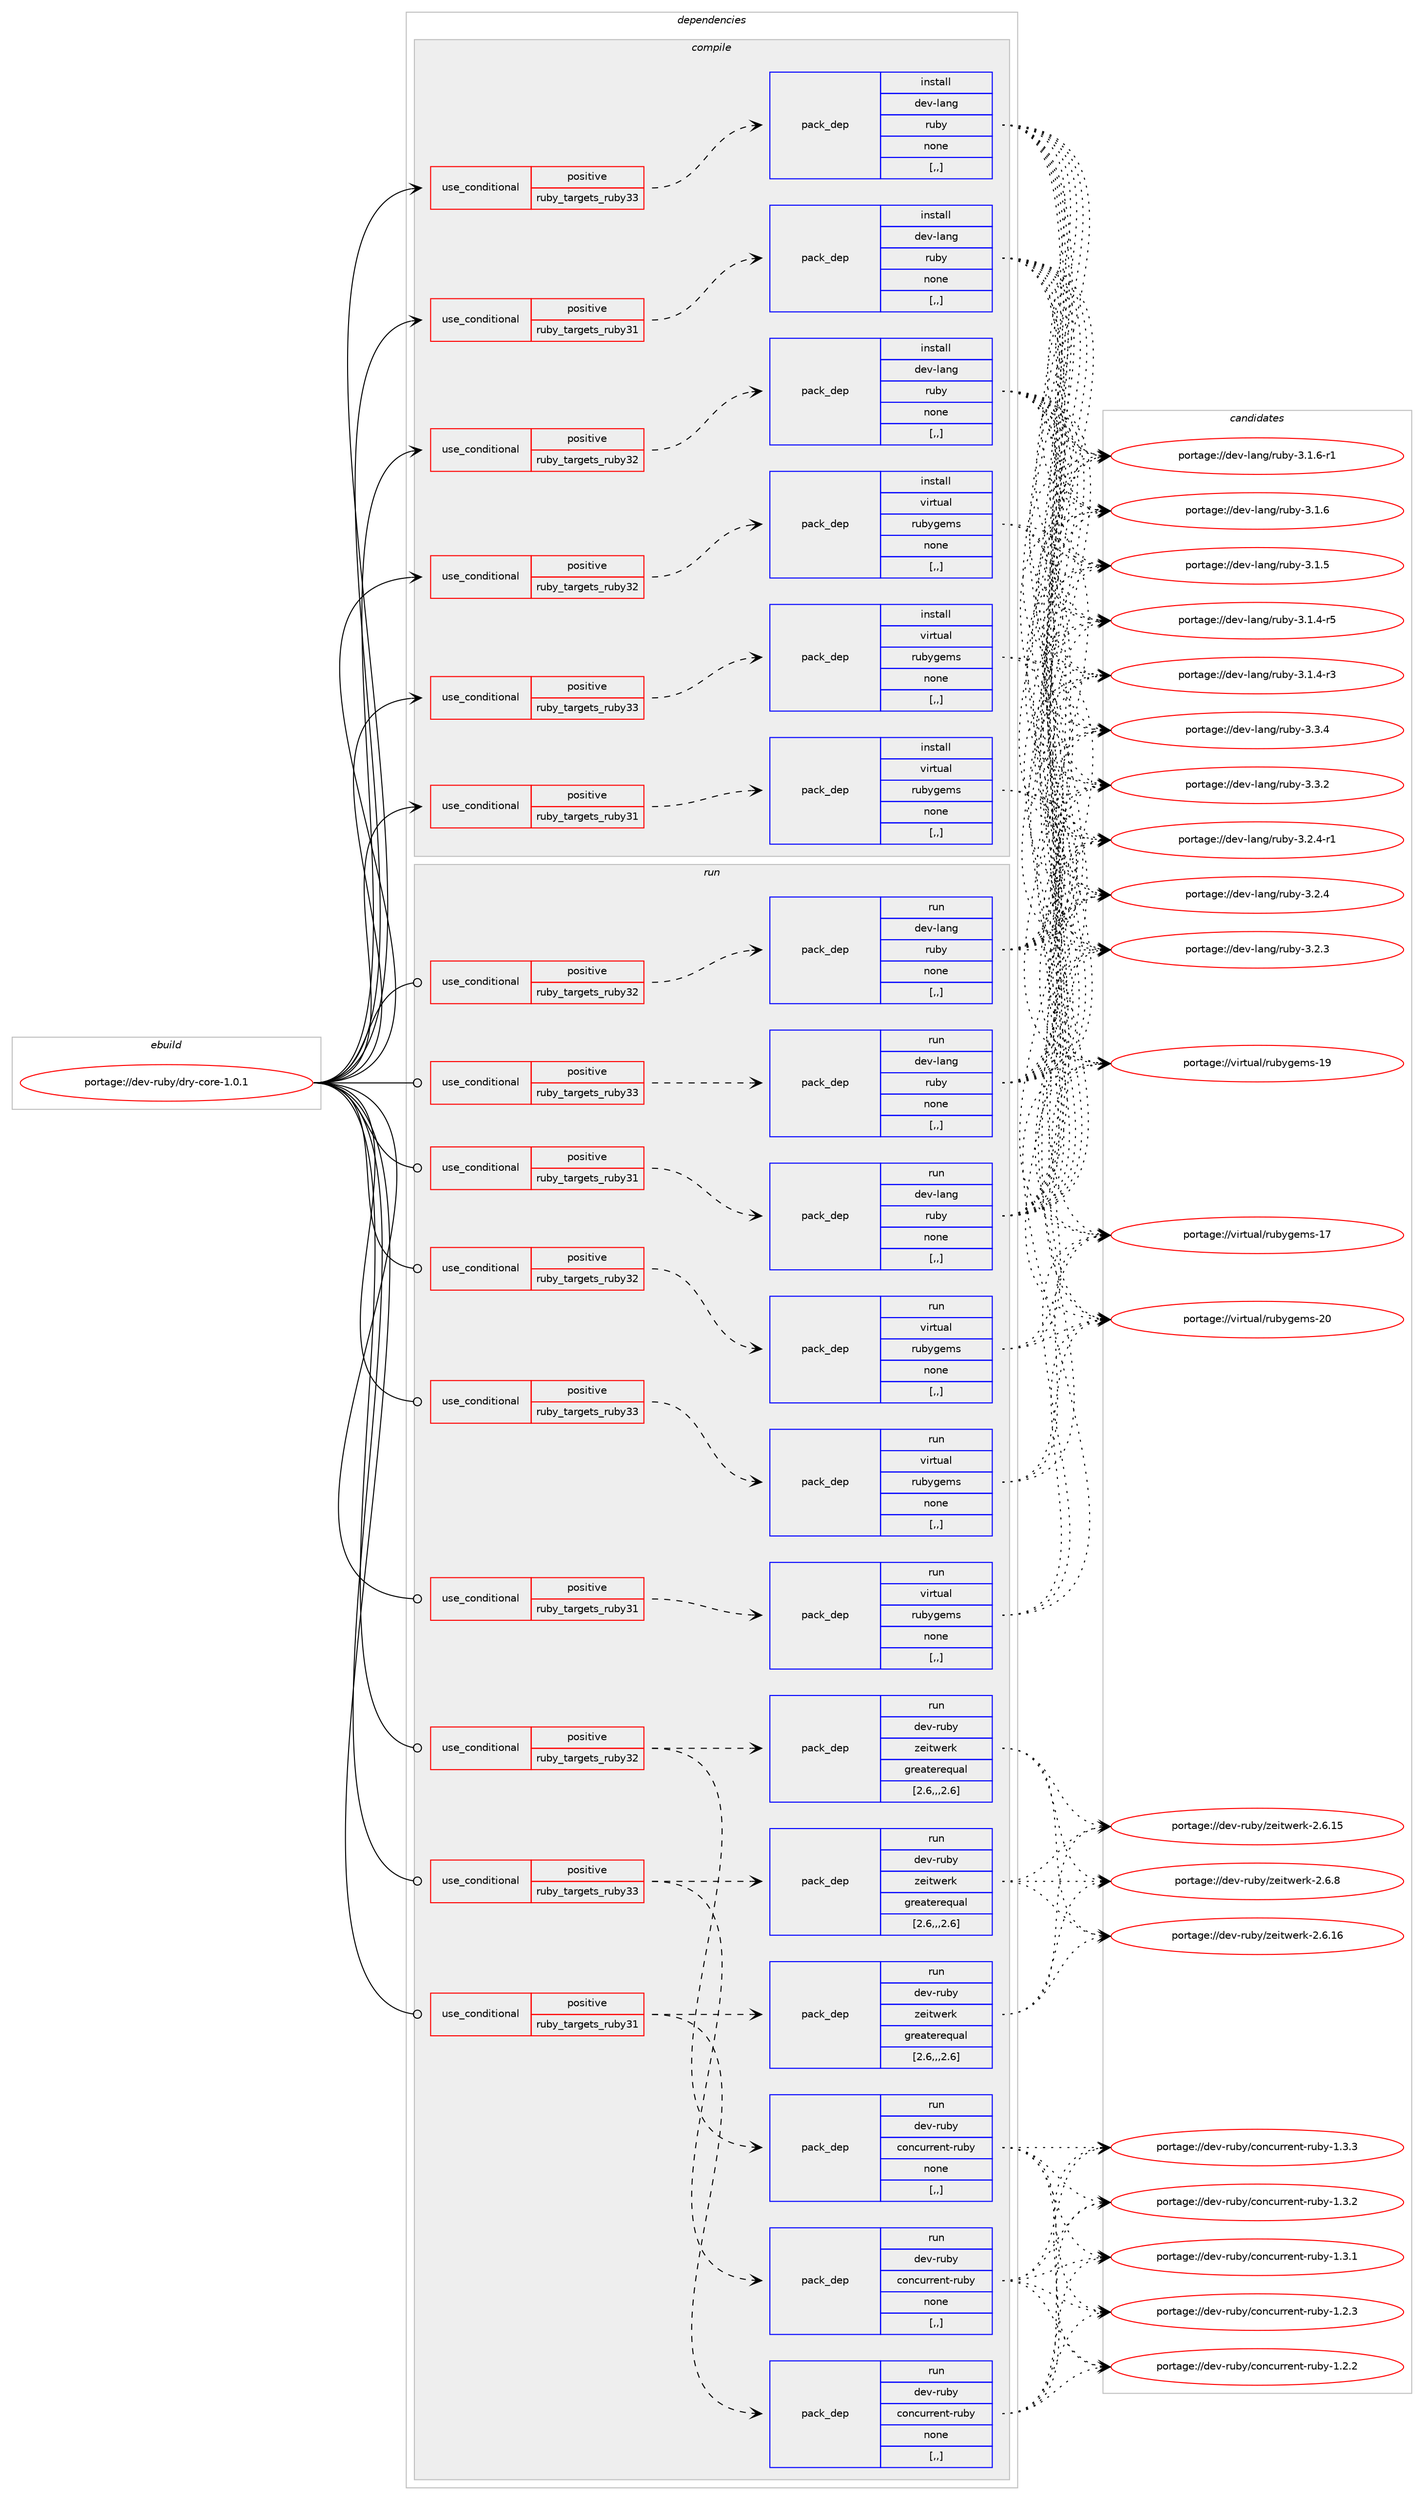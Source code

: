 digraph prolog {

# *************
# Graph options
# *************

newrank=true;
concentrate=true;
compound=true;
graph [rankdir=LR,fontname=Helvetica,fontsize=10,ranksep=1.5];#, ranksep=2.5, nodesep=0.2];
edge  [arrowhead=vee];
node  [fontname=Helvetica,fontsize=10];

# **********
# The ebuild
# **********

subgraph cluster_leftcol {
color=gray;
label=<<i>ebuild</i>>;
id [label="portage://dev-ruby/dry-core-1.0.1", color=red, width=4, href="../dev-ruby/dry-core-1.0.1.svg"];
}

# ****************
# The dependencies
# ****************

subgraph cluster_midcol {
color=gray;
label=<<i>dependencies</i>>;
subgraph cluster_compile {
fillcolor="#eeeeee";
style=filled;
label=<<i>compile</i>>;
subgraph cond46721 {
dependency181362 [label=<<TABLE BORDER="0" CELLBORDER="1" CELLSPACING="0" CELLPADDING="4"><TR><TD ROWSPAN="3" CELLPADDING="10">use_conditional</TD></TR><TR><TD>positive</TD></TR><TR><TD>ruby_targets_ruby31</TD></TR></TABLE>>, shape=none, color=red];
subgraph pack133344 {
dependency181363 [label=<<TABLE BORDER="0" CELLBORDER="1" CELLSPACING="0" CELLPADDING="4" WIDTH="220"><TR><TD ROWSPAN="6" CELLPADDING="30">pack_dep</TD></TR><TR><TD WIDTH="110">install</TD></TR><TR><TD>dev-lang</TD></TR><TR><TD>ruby</TD></TR><TR><TD>none</TD></TR><TR><TD>[,,]</TD></TR></TABLE>>, shape=none, color=blue];
}
dependency181362:e -> dependency181363:w [weight=20,style="dashed",arrowhead="vee"];
}
id:e -> dependency181362:w [weight=20,style="solid",arrowhead="vee"];
subgraph cond46722 {
dependency181364 [label=<<TABLE BORDER="0" CELLBORDER="1" CELLSPACING="0" CELLPADDING="4"><TR><TD ROWSPAN="3" CELLPADDING="10">use_conditional</TD></TR><TR><TD>positive</TD></TR><TR><TD>ruby_targets_ruby31</TD></TR></TABLE>>, shape=none, color=red];
subgraph pack133345 {
dependency181365 [label=<<TABLE BORDER="0" CELLBORDER="1" CELLSPACING="0" CELLPADDING="4" WIDTH="220"><TR><TD ROWSPAN="6" CELLPADDING="30">pack_dep</TD></TR><TR><TD WIDTH="110">install</TD></TR><TR><TD>virtual</TD></TR><TR><TD>rubygems</TD></TR><TR><TD>none</TD></TR><TR><TD>[,,]</TD></TR></TABLE>>, shape=none, color=blue];
}
dependency181364:e -> dependency181365:w [weight=20,style="dashed",arrowhead="vee"];
}
id:e -> dependency181364:w [weight=20,style="solid",arrowhead="vee"];
subgraph cond46723 {
dependency181366 [label=<<TABLE BORDER="0" CELLBORDER="1" CELLSPACING="0" CELLPADDING="4"><TR><TD ROWSPAN="3" CELLPADDING="10">use_conditional</TD></TR><TR><TD>positive</TD></TR><TR><TD>ruby_targets_ruby32</TD></TR></TABLE>>, shape=none, color=red];
subgraph pack133346 {
dependency181367 [label=<<TABLE BORDER="0" CELLBORDER="1" CELLSPACING="0" CELLPADDING="4" WIDTH="220"><TR><TD ROWSPAN="6" CELLPADDING="30">pack_dep</TD></TR><TR><TD WIDTH="110">install</TD></TR><TR><TD>dev-lang</TD></TR><TR><TD>ruby</TD></TR><TR><TD>none</TD></TR><TR><TD>[,,]</TD></TR></TABLE>>, shape=none, color=blue];
}
dependency181366:e -> dependency181367:w [weight=20,style="dashed",arrowhead="vee"];
}
id:e -> dependency181366:w [weight=20,style="solid",arrowhead="vee"];
subgraph cond46724 {
dependency181368 [label=<<TABLE BORDER="0" CELLBORDER="1" CELLSPACING="0" CELLPADDING="4"><TR><TD ROWSPAN="3" CELLPADDING="10">use_conditional</TD></TR><TR><TD>positive</TD></TR><TR><TD>ruby_targets_ruby32</TD></TR></TABLE>>, shape=none, color=red];
subgraph pack133347 {
dependency181369 [label=<<TABLE BORDER="0" CELLBORDER="1" CELLSPACING="0" CELLPADDING="4" WIDTH="220"><TR><TD ROWSPAN="6" CELLPADDING="30">pack_dep</TD></TR><TR><TD WIDTH="110">install</TD></TR><TR><TD>virtual</TD></TR><TR><TD>rubygems</TD></TR><TR><TD>none</TD></TR><TR><TD>[,,]</TD></TR></TABLE>>, shape=none, color=blue];
}
dependency181368:e -> dependency181369:w [weight=20,style="dashed",arrowhead="vee"];
}
id:e -> dependency181368:w [weight=20,style="solid",arrowhead="vee"];
subgraph cond46725 {
dependency181370 [label=<<TABLE BORDER="0" CELLBORDER="1" CELLSPACING="0" CELLPADDING="4"><TR><TD ROWSPAN="3" CELLPADDING="10">use_conditional</TD></TR><TR><TD>positive</TD></TR><TR><TD>ruby_targets_ruby33</TD></TR></TABLE>>, shape=none, color=red];
subgraph pack133348 {
dependency181371 [label=<<TABLE BORDER="0" CELLBORDER="1" CELLSPACING="0" CELLPADDING="4" WIDTH="220"><TR><TD ROWSPAN="6" CELLPADDING="30">pack_dep</TD></TR><TR><TD WIDTH="110">install</TD></TR><TR><TD>dev-lang</TD></TR><TR><TD>ruby</TD></TR><TR><TD>none</TD></TR><TR><TD>[,,]</TD></TR></TABLE>>, shape=none, color=blue];
}
dependency181370:e -> dependency181371:w [weight=20,style="dashed",arrowhead="vee"];
}
id:e -> dependency181370:w [weight=20,style="solid",arrowhead="vee"];
subgraph cond46726 {
dependency181372 [label=<<TABLE BORDER="0" CELLBORDER="1" CELLSPACING="0" CELLPADDING="4"><TR><TD ROWSPAN="3" CELLPADDING="10">use_conditional</TD></TR><TR><TD>positive</TD></TR><TR><TD>ruby_targets_ruby33</TD></TR></TABLE>>, shape=none, color=red];
subgraph pack133349 {
dependency181373 [label=<<TABLE BORDER="0" CELLBORDER="1" CELLSPACING="0" CELLPADDING="4" WIDTH="220"><TR><TD ROWSPAN="6" CELLPADDING="30">pack_dep</TD></TR><TR><TD WIDTH="110">install</TD></TR><TR><TD>virtual</TD></TR><TR><TD>rubygems</TD></TR><TR><TD>none</TD></TR><TR><TD>[,,]</TD></TR></TABLE>>, shape=none, color=blue];
}
dependency181372:e -> dependency181373:w [weight=20,style="dashed",arrowhead="vee"];
}
id:e -> dependency181372:w [weight=20,style="solid",arrowhead="vee"];
}
subgraph cluster_compileandrun {
fillcolor="#eeeeee";
style=filled;
label=<<i>compile and run</i>>;
}
subgraph cluster_run {
fillcolor="#eeeeee";
style=filled;
label=<<i>run</i>>;
subgraph cond46727 {
dependency181374 [label=<<TABLE BORDER="0" CELLBORDER="1" CELLSPACING="0" CELLPADDING="4"><TR><TD ROWSPAN="3" CELLPADDING="10">use_conditional</TD></TR><TR><TD>positive</TD></TR><TR><TD>ruby_targets_ruby31</TD></TR></TABLE>>, shape=none, color=red];
subgraph pack133350 {
dependency181375 [label=<<TABLE BORDER="0" CELLBORDER="1" CELLSPACING="0" CELLPADDING="4" WIDTH="220"><TR><TD ROWSPAN="6" CELLPADDING="30">pack_dep</TD></TR><TR><TD WIDTH="110">run</TD></TR><TR><TD>dev-lang</TD></TR><TR><TD>ruby</TD></TR><TR><TD>none</TD></TR><TR><TD>[,,]</TD></TR></TABLE>>, shape=none, color=blue];
}
dependency181374:e -> dependency181375:w [weight=20,style="dashed",arrowhead="vee"];
}
id:e -> dependency181374:w [weight=20,style="solid",arrowhead="odot"];
subgraph cond46728 {
dependency181376 [label=<<TABLE BORDER="0" CELLBORDER="1" CELLSPACING="0" CELLPADDING="4"><TR><TD ROWSPAN="3" CELLPADDING="10">use_conditional</TD></TR><TR><TD>positive</TD></TR><TR><TD>ruby_targets_ruby31</TD></TR></TABLE>>, shape=none, color=red];
subgraph pack133351 {
dependency181377 [label=<<TABLE BORDER="0" CELLBORDER="1" CELLSPACING="0" CELLPADDING="4" WIDTH="220"><TR><TD ROWSPAN="6" CELLPADDING="30">pack_dep</TD></TR><TR><TD WIDTH="110">run</TD></TR><TR><TD>dev-ruby</TD></TR><TR><TD>concurrent-ruby</TD></TR><TR><TD>none</TD></TR><TR><TD>[,,]</TD></TR></TABLE>>, shape=none, color=blue];
}
dependency181376:e -> dependency181377:w [weight=20,style="dashed",arrowhead="vee"];
subgraph pack133352 {
dependency181378 [label=<<TABLE BORDER="0" CELLBORDER="1" CELLSPACING="0" CELLPADDING="4" WIDTH="220"><TR><TD ROWSPAN="6" CELLPADDING="30">pack_dep</TD></TR><TR><TD WIDTH="110">run</TD></TR><TR><TD>dev-ruby</TD></TR><TR><TD>zeitwerk</TD></TR><TR><TD>greaterequal</TD></TR><TR><TD>[2.6,,,2.6]</TD></TR></TABLE>>, shape=none, color=blue];
}
dependency181376:e -> dependency181378:w [weight=20,style="dashed",arrowhead="vee"];
}
id:e -> dependency181376:w [weight=20,style="solid",arrowhead="odot"];
subgraph cond46729 {
dependency181379 [label=<<TABLE BORDER="0" CELLBORDER="1" CELLSPACING="0" CELLPADDING="4"><TR><TD ROWSPAN="3" CELLPADDING="10">use_conditional</TD></TR><TR><TD>positive</TD></TR><TR><TD>ruby_targets_ruby31</TD></TR></TABLE>>, shape=none, color=red];
subgraph pack133353 {
dependency181380 [label=<<TABLE BORDER="0" CELLBORDER="1" CELLSPACING="0" CELLPADDING="4" WIDTH="220"><TR><TD ROWSPAN="6" CELLPADDING="30">pack_dep</TD></TR><TR><TD WIDTH="110">run</TD></TR><TR><TD>virtual</TD></TR><TR><TD>rubygems</TD></TR><TR><TD>none</TD></TR><TR><TD>[,,]</TD></TR></TABLE>>, shape=none, color=blue];
}
dependency181379:e -> dependency181380:w [weight=20,style="dashed",arrowhead="vee"];
}
id:e -> dependency181379:w [weight=20,style="solid",arrowhead="odot"];
subgraph cond46730 {
dependency181381 [label=<<TABLE BORDER="0" CELLBORDER="1" CELLSPACING="0" CELLPADDING="4"><TR><TD ROWSPAN="3" CELLPADDING="10">use_conditional</TD></TR><TR><TD>positive</TD></TR><TR><TD>ruby_targets_ruby32</TD></TR></TABLE>>, shape=none, color=red];
subgraph pack133354 {
dependency181382 [label=<<TABLE BORDER="0" CELLBORDER="1" CELLSPACING="0" CELLPADDING="4" WIDTH="220"><TR><TD ROWSPAN="6" CELLPADDING="30">pack_dep</TD></TR><TR><TD WIDTH="110">run</TD></TR><TR><TD>dev-lang</TD></TR><TR><TD>ruby</TD></TR><TR><TD>none</TD></TR><TR><TD>[,,]</TD></TR></TABLE>>, shape=none, color=blue];
}
dependency181381:e -> dependency181382:w [weight=20,style="dashed",arrowhead="vee"];
}
id:e -> dependency181381:w [weight=20,style="solid",arrowhead="odot"];
subgraph cond46731 {
dependency181383 [label=<<TABLE BORDER="0" CELLBORDER="1" CELLSPACING="0" CELLPADDING="4"><TR><TD ROWSPAN="3" CELLPADDING="10">use_conditional</TD></TR><TR><TD>positive</TD></TR><TR><TD>ruby_targets_ruby32</TD></TR></TABLE>>, shape=none, color=red];
subgraph pack133355 {
dependency181384 [label=<<TABLE BORDER="0" CELLBORDER="1" CELLSPACING="0" CELLPADDING="4" WIDTH="220"><TR><TD ROWSPAN="6" CELLPADDING="30">pack_dep</TD></TR><TR><TD WIDTH="110">run</TD></TR><TR><TD>dev-ruby</TD></TR><TR><TD>concurrent-ruby</TD></TR><TR><TD>none</TD></TR><TR><TD>[,,]</TD></TR></TABLE>>, shape=none, color=blue];
}
dependency181383:e -> dependency181384:w [weight=20,style="dashed",arrowhead="vee"];
subgraph pack133356 {
dependency181385 [label=<<TABLE BORDER="0" CELLBORDER="1" CELLSPACING="0" CELLPADDING="4" WIDTH="220"><TR><TD ROWSPAN="6" CELLPADDING="30">pack_dep</TD></TR><TR><TD WIDTH="110">run</TD></TR><TR><TD>dev-ruby</TD></TR><TR><TD>zeitwerk</TD></TR><TR><TD>greaterequal</TD></TR><TR><TD>[2.6,,,2.6]</TD></TR></TABLE>>, shape=none, color=blue];
}
dependency181383:e -> dependency181385:w [weight=20,style="dashed",arrowhead="vee"];
}
id:e -> dependency181383:w [weight=20,style="solid",arrowhead="odot"];
subgraph cond46732 {
dependency181386 [label=<<TABLE BORDER="0" CELLBORDER="1" CELLSPACING="0" CELLPADDING="4"><TR><TD ROWSPAN="3" CELLPADDING="10">use_conditional</TD></TR><TR><TD>positive</TD></TR><TR><TD>ruby_targets_ruby32</TD></TR></TABLE>>, shape=none, color=red];
subgraph pack133357 {
dependency181387 [label=<<TABLE BORDER="0" CELLBORDER="1" CELLSPACING="0" CELLPADDING="4" WIDTH="220"><TR><TD ROWSPAN="6" CELLPADDING="30">pack_dep</TD></TR><TR><TD WIDTH="110">run</TD></TR><TR><TD>virtual</TD></TR><TR><TD>rubygems</TD></TR><TR><TD>none</TD></TR><TR><TD>[,,]</TD></TR></TABLE>>, shape=none, color=blue];
}
dependency181386:e -> dependency181387:w [weight=20,style="dashed",arrowhead="vee"];
}
id:e -> dependency181386:w [weight=20,style="solid",arrowhead="odot"];
subgraph cond46733 {
dependency181388 [label=<<TABLE BORDER="0" CELLBORDER="1" CELLSPACING="0" CELLPADDING="4"><TR><TD ROWSPAN="3" CELLPADDING="10">use_conditional</TD></TR><TR><TD>positive</TD></TR><TR><TD>ruby_targets_ruby33</TD></TR></TABLE>>, shape=none, color=red];
subgraph pack133358 {
dependency181389 [label=<<TABLE BORDER="0" CELLBORDER="1" CELLSPACING="0" CELLPADDING="4" WIDTH="220"><TR><TD ROWSPAN="6" CELLPADDING="30">pack_dep</TD></TR><TR><TD WIDTH="110">run</TD></TR><TR><TD>dev-lang</TD></TR><TR><TD>ruby</TD></TR><TR><TD>none</TD></TR><TR><TD>[,,]</TD></TR></TABLE>>, shape=none, color=blue];
}
dependency181388:e -> dependency181389:w [weight=20,style="dashed",arrowhead="vee"];
}
id:e -> dependency181388:w [weight=20,style="solid",arrowhead="odot"];
subgraph cond46734 {
dependency181390 [label=<<TABLE BORDER="0" CELLBORDER="1" CELLSPACING="0" CELLPADDING="4"><TR><TD ROWSPAN="3" CELLPADDING="10">use_conditional</TD></TR><TR><TD>positive</TD></TR><TR><TD>ruby_targets_ruby33</TD></TR></TABLE>>, shape=none, color=red];
subgraph pack133359 {
dependency181391 [label=<<TABLE BORDER="0" CELLBORDER="1" CELLSPACING="0" CELLPADDING="4" WIDTH="220"><TR><TD ROWSPAN="6" CELLPADDING="30">pack_dep</TD></TR><TR><TD WIDTH="110">run</TD></TR><TR><TD>dev-ruby</TD></TR><TR><TD>concurrent-ruby</TD></TR><TR><TD>none</TD></TR><TR><TD>[,,]</TD></TR></TABLE>>, shape=none, color=blue];
}
dependency181390:e -> dependency181391:w [weight=20,style="dashed",arrowhead="vee"];
subgraph pack133360 {
dependency181392 [label=<<TABLE BORDER="0" CELLBORDER="1" CELLSPACING="0" CELLPADDING="4" WIDTH="220"><TR><TD ROWSPAN="6" CELLPADDING="30">pack_dep</TD></TR><TR><TD WIDTH="110">run</TD></TR><TR><TD>dev-ruby</TD></TR><TR><TD>zeitwerk</TD></TR><TR><TD>greaterequal</TD></TR><TR><TD>[2.6,,,2.6]</TD></TR></TABLE>>, shape=none, color=blue];
}
dependency181390:e -> dependency181392:w [weight=20,style="dashed",arrowhead="vee"];
}
id:e -> dependency181390:w [weight=20,style="solid",arrowhead="odot"];
subgraph cond46735 {
dependency181393 [label=<<TABLE BORDER="0" CELLBORDER="1" CELLSPACING="0" CELLPADDING="4"><TR><TD ROWSPAN="3" CELLPADDING="10">use_conditional</TD></TR><TR><TD>positive</TD></TR><TR><TD>ruby_targets_ruby33</TD></TR></TABLE>>, shape=none, color=red];
subgraph pack133361 {
dependency181394 [label=<<TABLE BORDER="0" CELLBORDER="1" CELLSPACING="0" CELLPADDING="4" WIDTH="220"><TR><TD ROWSPAN="6" CELLPADDING="30">pack_dep</TD></TR><TR><TD WIDTH="110">run</TD></TR><TR><TD>virtual</TD></TR><TR><TD>rubygems</TD></TR><TR><TD>none</TD></TR><TR><TD>[,,]</TD></TR></TABLE>>, shape=none, color=blue];
}
dependency181393:e -> dependency181394:w [weight=20,style="dashed",arrowhead="vee"];
}
id:e -> dependency181393:w [weight=20,style="solid",arrowhead="odot"];
}
}

# **************
# The candidates
# **************

subgraph cluster_choices {
rank=same;
color=gray;
label=<<i>candidates</i>>;

subgraph choice133344 {
color=black;
nodesep=1;
choice10010111845108971101034711411798121455146514652 [label="portage://dev-lang/ruby-3.3.4", color=red, width=4,href="../dev-lang/ruby-3.3.4.svg"];
choice10010111845108971101034711411798121455146514650 [label="portage://dev-lang/ruby-3.3.2", color=red, width=4,href="../dev-lang/ruby-3.3.2.svg"];
choice100101118451089711010347114117981214551465046524511449 [label="portage://dev-lang/ruby-3.2.4-r1", color=red, width=4,href="../dev-lang/ruby-3.2.4-r1.svg"];
choice10010111845108971101034711411798121455146504652 [label="portage://dev-lang/ruby-3.2.4", color=red, width=4,href="../dev-lang/ruby-3.2.4.svg"];
choice10010111845108971101034711411798121455146504651 [label="portage://dev-lang/ruby-3.2.3", color=red, width=4,href="../dev-lang/ruby-3.2.3.svg"];
choice100101118451089711010347114117981214551464946544511449 [label="portage://dev-lang/ruby-3.1.6-r1", color=red, width=4,href="../dev-lang/ruby-3.1.6-r1.svg"];
choice10010111845108971101034711411798121455146494654 [label="portage://dev-lang/ruby-3.1.6", color=red, width=4,href="../dev-lang/ruby-3.1.6.svg"];
choice10010111845108971101034711411798121455146494653 [label="portage://dev-lang/ruby-3.1.5", color=red, width=4,href="../dev-lang/ruby-3.1.5.svg"];
choice100101118451089711010347114117981214551464946524511453 [label="portage://dev-lang/ruby-3.1.4-r5", color=red, width=4,href="../dev-lang/ruby-3.1.4-r5.svg"];
choice100101118451089711010347114117981214551464946524511451 [label="portage://dev-lang/ruby-3.1.4-r3", color=red, width=4,href="../dev-lang/ruby-3.1.4-r3.svg"];
dependency181363:e -> choice10010111845108971101034711411798121455146514652:w [style=dotted,weight="100"];
dependency181363:e -> choice10010111845108971101034711411798121455146514650:w [style=dotted,weight="100"];
dependency181363:e -> choice100101118451089711010347114117981214551465046524511449:w [style=dotted,weight="100"];
dependency181363:e -> choice10010111845108971101034711411798121455146504652:w [style=dotted,weight="100"];
dependency181363:e -> choice10010111845108971101034711411798121455146504651:w [style=dotted,weight="100"];
dependency181363:e -> choice100101118451089711010347114117981214551464946544511449:w [style=dotted,weight="100"];
dependency181363:e -> choice10010111845108971101034711411798121455146494654:w [style=dotted,weight="100"];
dependency181363:e -> choice10010111845108971101034711411798121455146494653:w [style=dotted,weight="100"];
dependency181363:e -> choice100101118451089711010347114117981214551464946524511453:w [style=dotted,weight="100"];
dependency181363:e -> choice100101118451089711010347114117981214551464946524511451:w [style=dotted,weight="100"];
}
subgraph choice133345 {
color=black;
nodesep=1;
choice118105114116117971084711411798121103101109115455048 [label="portage://virtual/rubygems-20", color=red, width=4,href="../virtual/rubygems-20.svg"];
choice118105114116117971084711411798121103101109115454957 [label="portage://virtual/rubygems-19", color=red, width=4,href="../virtual/rubygems-19.svg"];
choice118105114116117971084711411798121103101109115454955 [label="portage://virtual/rubygems-17", color=red, width=4,href="../virtual/rubygems-17.svg"];
dependency181365:e -> choice118105114116117971084711411798121103101109115455048:w [style=dotted,weight="100"];
dependency181365:e -> choice118105114116117971084711411798121103101109115454957:w [style=dotted,weight="100"];
dependency181365:e -> choice118105114116117971084711411798121103101109115454955:w [style=dotted,weight="100"];
}
subgraph choice133346 {
color=black;
nodesep=1;
choice10010111845108971101034711411798121455146514652 [label="portage://dev-lang/ruby-3.3.4", color=red, width=4,href="../dev-lang/ruby-3.3.4.svg"];
choice10010111845108971101034711411798121455146514650 [label="portage://dev-lang/ruby-3.3.2", color=red, width=4,href="../dev-lang/ruby-3.3.2.svg"];
choice100101118451089711010347114117981214551465046524511449 [label="portage://dev-lang/ruby-3.2.4-r1", color=red, width=4,href="../dev-lang/ruby-3.2.4-r1.svg"];
choice10010111845108971101034711411798121455146504652 [label="portage://dev-lang/ruby-3.2.4", color=red, width=4,href="../dev-lang/ruby-3.2.4.svg"];
choice10010111845108971101034711411798121455146504651 [label="portage://dev-lang/ruby-3.2.3", color=red, width=4,href="../dev-lang/ruby-3.2.3.svg"];
choice100101118451089711010347114117981214551464946544511449 [label="portage://dev-lang/ruby-3.1.6-r1", color=red, width=4,href="../dev-lang/ruby-3.1.6-r1.svg"];
choice10010111845108971101034711411798121455146494654 [label="portage://dev-lang/ruby-3.1.6", color=red, width=4,href="../dev-lang/ruby-3.1.6.svg"];
choice10010111845108971101034711411798121455146494653 [label="portage://dev-lang/ruby-3.1.5", color=red, width=4,href="../dev-lang/ruby-3.1.5.svg"];
choice100101118451089711010347114117981214551464946524511453 [label="portage://dev-lang/ruby-3.1.4-r5", color=red, width=4,href="../dev-lang/ruby-3.1.4-r5.svg"];
choice100101118451089711010347114117981214551464946524511451 [label="portage://dev-lang/ruby-3.1.4-r3", color=red, width=4,href="../dev-lang/ruby-3.1.4-r3.svg"];
dependency181367:e -> choice10010111845108971101034711411798121455146514652:w [style=dotted,weight="100"];
dependency181367:e -> choice10010111845108971101034711411798121455146514650:w [style=dotted,weight="100"];
dependency181367:e -> choice100101118451089711010347114117981214551465046524511449:w [style=dotted,weight="100"];
dependency181367:e -> choice10010111845108971101034711411798121455146504652:w [style=dotted,weight="100"];
dependency181367:e -> choice10010111845108971101034711411798121455146504651:w [style=dotted,weight="100"];
dependency181367:e -> choice100101118451089711010347114117981214551464946544511449:w [style=dotted,weight="100"];
dependency181367:e -> choice10010111845108971101034711411798121455146494654:w [style=dotted,weight="100"];
dependency181367:e -> choice10010111845108971101034711411798121455146494653:w [style=dotted,weight="100"];
dependency181367:e -> choice100101118451089711010347114117981214551464946524511453:w [style=dotted,weight="100"];
dependency181367:e -> choice100101118451089711010347114117981214551464946524511451:w [style=dotted,weight="100"];
}
subgraph choice133347 {
color=black;
nodesep=1;
choice118105114116117971084711411798121103101109115455048 [label="portage://virtual/rubygems-20", color=red, width=4,href="../virtual/rubygems-20.svg"];
choice118105114116117971084711411798121103101109115454957 [label="portage://virtual/rubygems-19", color=red, width=4,href="../virtual/rubygems-19.svg"];
choice118105114116117971084711411798121103101109115454955 [label="portage://virtual/rubygems-17", color=red, width=4,href="../virtual/rubygems-17.svg"];
dependency181369:e -> choice118105114116117971084711411798121103101109115455048:w [style=dotted,weight="100"];
dependency181369:e -> choice118105114116117971084711411798121103101109115454957:w [style=dotted,weight="100"];
dependency181369:e -> choice118105114116117971084711411798121103101109115454955:w [style=dotted,weight="100"];
}
subgraph choice133348 {
color=black;
nodesep=1;
choice10010111845108971101034711411798121455146514652 [label="portage://dev-lang/ruby-3.3.4", color=red, width=4,href="../dev-lang/ruby-3.3.4.svg"];
choice10010111845108971101034711411798121455146514650 [label="portage://dev-lang/ruby-3.3.2", color=red, width=4,href="../dev-lang/ruby-3.3.2.svg"];
choice100101118451089711010347114117981214551465046524511449 [label="portage://dev-lang/ruby-3.2.4-r1", color=red, width=4,href="../dev-lang/ruby-3.2.4-r1.svg"];
choice10010111845108971101034711411798121455146504652 [label="portage://dev-lang/ruby-3.2.4", color=red, width=4,href="../dev-lang/ruby-3.2.4.svg"];
choice10010111845108971101034711411798121455146504651 [label="portage://dev-lang/ruby-3.2.3", color=red, width=4,href="../dev-lang/ruby-3.2.3.svg"];
choice100101118451089711010347114117981214551464946544511449 [label="portage://dev-lang/ruby-3.1.6-r1", color=red, width=4,href="../dev-lang/ruby-3.1.6-r1.svg"];
choice10010111845108971101034711411798121455146494654 [label="portage://dev-lang/ruby-3.1.6", color=red, width=4,href="../dev-lang/ruby-3.1.6.svg"];
choice10010111845108971101034711411798121455146494653 [label="portage://dev-lang/ruby-3.1.5", color=red, width=4,href="../dev-lang/ruby-3.1.5.svg"];
choice100101118451089711010347114117981214551464946524511453 [label="portage://dev-lang/ruby-3.1.4-r5", color=red, width=4,href="../dev-lang/ruby-3.1.4-r5.svg"];
choice100101118451089711010347114117981214551464946524511451 [label="portage://dev-lang/ruby-3.1.4-r3", color=red, width=4,href="../dev-lang/ruby-3.1.4-r3.svg"];
dependency181371:e -> choice10010111845108971101034711411798121455146514652:w [style=dotted,weight="100"];
dependency181371:e -> choice10010111845108971101034711411798121455146514650:w [style=dotted,weight="100"];
dependency181371:e -> choice100101118451089711010347114117981214551465046524511449:w [style=dotted,weight="100"];
dependency181371:e -> choice10010111845108971101034711411798121455146504652:w [style=dotted,weight="100"];
dependency181371:e -> choice10010111845108971101034711411798121455146504651:w [style=dotted,weight="100"];
dependency181371:e -> choice100101118451089711010347114117981214551464946544511449:w [style=dotted,weight="100"];
dependency181371:e -> choice10010111845108971101034711411798121455146494654:w [style=dotted,weight="100"];
dependency181371:e -> choice10010111845108971101034711411798121455146494653:w [style=dotted,weight="100"];
dependency181371:e -> choice100101118451089711010347114117981214551464946524511453:w [style=dotted,weight="100"];
dependency181371:e -> choice100101118451089711010347114117981214551464946524511451:w [style=dotted,weight="100"];
}
subgraph choice133349 {
color=black;
nodesep=1;
choice118105114116117971084711411798121103101109115455048 [label="portage://virtual/rubygems-20", color=red, width=4,href="../virtual/rubygems-20.svg"];
choice118105114116117971084711411798121103101109115454957 [label="portage://virtual/rubygems-19", color=red, width=4,href="../virtual/rubygems-19.svg"];
choice118105114116117971084711411798121103101109115454955 [label="portage://virtual/rubygems-17", color=red, width=4,href="../virtual/rubygems-17.svg"];
dependency181373:e -> choice118105114116117971084711411798121103101109115455048:w [style=dotted,weight="100"];
dependency181373:e -> choice118105114116117971084711411798121103101109115454957:w [style=dotted,weight="100"];
dependency181373:e -> choice118105114116117971084711411798121103101109115454955:w [style=dotted,weight="100"];
}
subgraph choice133350 {
color=black;
nodesep=1;
choice10010111845108971101034711411798121455146514652 [label="portage://dev-lang/ruby-3.3.4", color=red, width=4,href="../dev-lang/ruby-3.3.4.svg"];
choice10010111845108971101034711411798121455146514650 [label="portage://dev-lang/ruby-3.3.2", color=red, width=4,href="../dev-lang/ruby-3.3.2.svg"];
choice100101118451089711010347114117981214551465046524511449 [label="portage://dev-lang/ruby-3.2.4-r1", color=red, width=4,href="../dev-lang/ruby-3.2.4-r1.svg"];
choice10010111845108971101034711411798121455146504652 [label="portage://dev-lang/ruby-3.2.4", color=red, width=4,href="../dev-lang/ruby-3.2.4.svg"];
choice10010111845108971101034711411798121455146504651 [label="portage://dev-lang/ruby-3.2.3", color=red, width=4,href="../dev-lang/ruby-3.2.3.svg"];
choice100101118451089711010347114117981214551464946544511449 [label="portage://dev-lang/ruby-3.1.6-r1", color=red, width=4,href="../dev-lang/ruby-3.1.6-r1.svg"];
choice10010111845108971101034711411798121455146494654 [label="portage://dev-lang/ruby-3.1.6", color=red, width=4,href="../dev-lang/ruby-3.1.6.svg"];
choice10010111845108971101034711411798121455146494653 [label="portage://dev-lang/ruby-3.1.5", color=red, width=4,href="../dev-lang/ruby-3.1.5.svg"];
choice100101118451089711010347114117981214551464946524511453 [label="portage://dev-lang/ruby-3.1.4-r5", color=red, width=4,href="../dev-lang/ruby-3.1.4-r5.svg"];
choice100101118451089711010347114117981214551464946524511451 [label="portage://dev-lang/ruby-3.1.4-r3", color=red, width=4,href="../dev-lang/ruby-3.1.4-r3.svg"];
dependency181375:e -> choice10010111845108971101034711411798121455146514652:w [style=dotted,weight="100"];
dependency181375:e -> choice10010111845108971101034711411798121455146514650:w [style=dotted,weight="100"];
dependency181375:e -> choice100101118451089711010347114117981214551465046524511449:w [style=dotted,weight="100"];
dependency181375:e -> choice10010111845108971101034711411798121455146504652:w [style=dotted,weight="100"];
dependency181375:e -> choice10010111845108971101034711411798121455146504651:w [style=dotted,weight="100"];
dependency181375:e -> choice100101118451089711010347114117981214551464946544511449:w [style=dotted,weight="100"];
dependency181375:e -> choice10010111845108971101034711411798121455146494654:w [style=dotted,weight="100"];
dependency181375:e -> choice10010111845108971101034711411798121455146494653:w [style=dotted,weight="100"];
dependency181375:e -> choice100101118451089711010347114117981214551464946524511453:w [style=dotted,weight="100"];
dependency181375:e -> choice100101118451089711010347114117981214551464946524511451:w [style=dotted,weight="100"];
}
subgraph choice133351 {
color=black;
nodesep=1;
choice10010111845114117981214799111110991171141141011101164511411798121454946514651 [label="portage://dev-ruby/concurrent-ruby-1.3.3", color=red, width=4,href="../dev-ruby/concurrent-ruby-1.3.3.svg"];
choice10010111845114117981214799111110991171141141011101164511411798121454946514650 [label="portage://dev-ruby/concurrent-ruby-1.3.2", color=red, width=4,href="../dev-ruby/concurrent-ruby-1.3.2.svg"];
choice10010111845114117981214799111110991171141141011101164511411798121454946514649 [label="portage://dev-ruby/concurrent-ruby-1.3.1", color=red, width=4,href="../dev-ruby/concurrent-ruby-1.3.1.svg"];
choice10010111845114117981214799111110991171141141011101164511411798121454946504651 [label="portage://dev-ruby/concurrent-ruby-1.2.3", color=red, width=4,href="../dev-ruby/concurrent-ruby-1.2.3.svg"];
choice10010111845114117981214799111110991171141141011101164511411798121454946504650 [label="portage://dev-ruby/concurrent-ruby-1.2.2", color=red, width=4,href="../dev-ruby/concurrent-ruby-1.2.2.svg"];
dependency181377:e -> choice10010111845114117981214799111110991171141141011101164511411798121454946514651:w [style=dotted,weight="100"];
dependency181377:e -> choice10010111845114117981214799111110991171141141011101164511411798121454946514650:w [style=dotted,weight="100"];
dependency181377:e -> choice10010111845114117981214799111110991171141141011101164511411798121454946514649:w [style=dotted,weight="100"];
dependency181377:e -> choice10010111845114117981214799111110991171141141011101164511411798121454946504651:w [style=dotted,weight="100"];
dependency181377:e -> choice10010111845114117981214799111110991171141141011101164511411798121454946504650:w [style=dotted,weight="100"];
}
subgraph choice133352 {
color=black;
nodesep=1;
choice10010111845114117981214712210110511611910111410745504654464954 [label="portage://dev-ruby/zeitwerk-2.6.16", color=red, width=4,href="../dev-ruby/zeitwerk-2.6.16.svg"];
choice10010111845114117981214712210110511611910111410745504654464953 [label="portage://dev-ruby/zeitwerk-2.6.15", color=red, width=4,href="../dev-ruby/zeitwerk-2.6.15.svg"];
choice100101118451141179812147122101105116119101114107455046544656 [label="portage://dev-ruby/zeitwerk-2.6.8", color=red, width=4,href="../dev-ruby/zeitwerk-2.6.8.svg"];
dependency181378:e -> choice10010111845114117981214712210110511611910111410745504654464954:w [style=dotted,weight="100"];
dependency181378:e -> choice10010111845114117981214712210110511611910111410745504654464953:w [style=dotted,weight="100"];
dependency181378:e -> choice100101118451141179812147122101105116119101114107455046544656:w [style=dotted,weight="100"];
}
subgraph choice133353 {
color=black;
nodesep=1;
choice118105114116117971084711411798121103101109115455048 [label="portage://virtual/rubygems-20", color=red, width=4,href="../virtual/rubygems-20.svg"];
choice118105114116117971084711411798121103101109115454957 [label="portage://virtual/rubygems-19", color=red, width=4,href="../virtual/rubygems-19.svg"];
choice118105114116117971084711411798121103101109115454955 [label="portage://virtual/rubygems-17", color=red, width=4,href="../virtual/rubygems-17.svg"];
dependency181380:e -> choice118105114116117971084711411798121103101109115455048:w [style=dotted,weight="100"];
dependency181380:e -> choice118105114116117971084711411798121103101109115454957:w [style=dotted,weight="100"];
dependency181380:e -> choice118105114116117971084711411798121103101109115454955:w [style=dotted,weight="100"];
}
subgraph choice133354 {
color=black;
nodesep=1;
choice10010111845108971101034711411798121455146514652 [label="portage://dev-lang/ruby-3.3.4", color=red, width=4,href="../dev-lang/ruby-3.3.4.svg"];
choice10010111845108971101034711411798121455146514650 [label="portage://dev-lang/ruby-3.3.2", color=red, width=4,href="../dev-lang/ruby-3.3.2.svg"];
choice100101118451089711010347114117981214551465046524511449 [label="portage://dev-lang/ruby-3.2.4-r1", color=red, width=4,href="../dev-lang/ruby-3.2.4-r1.svg"];
choice10010111845108971101034711411798121455146504652 [label="portage://dev-lang/ruby-3.2.4", color=red, width=4,href="../dev-lang/ruby-3.2.4.svg"];
choice10010111845108971101034711411798121455146504651 [label="portage://dev-lang/ruby-3.2.3", color=red, width=4,href="../dev-lang/ruby-3.2.3.svg"];
choice100101118451089711010347114117981214551464946544511449 [label="portage://dev-lang/ruby-3.1.6-r1", color=red, width=4,href="../dev-lang/ruby-3.1.6-r1.svg"];
choice10010111845108971101034711411798121455146494654 [label="portage://dev-lang/ruby-3.1.6", color=red, width=4,href="../dev-lang/ruby-3.1.6.svg"];
choice10010111845108971101034711411798121455146494653 [label="portage://dev-lang/ruby-3.1.5", color=red, width=4,href="../dev-lang/ruby-3.1.5.svg"];
choice100101118451089711010347114117981214551464946524511453 [label="portage://dev-lang/ruby-3.1.4-r5", color=red, width=4,href="../dev-lang/ruby-3.1.4-r5.svg"];
choice100101118451089711010347114117981214551464946524511451 [label="portage://dev-lang/ruby-3.1.4-r3", color=red, width=4,href="../dev-lang/ruby-3.1.4-r3.svg"];
dependency181382:e -> choice10010111845108971101034711411798121455146514652:w [style=dotted,weight="100"];
dependency181382:e -> choice10010111845108971101034711411798121455146514650:w [style=dotted,weight="100"];
dependency181382:e -> choice100101118451089711010347114117981214551465046524511449:w [style=dotted,weight="100"];
dependency181382:e -> choice10010111845108971101034711411798121455146504652:w [style=dotted,weight="100"];
dependency181382:e -> choice10010111845108971101034711411798121455146504651:w [style=dotted,weight="100"];
dependency181382:e -> choice100101118451089711010347114117981214551464946544511449:w [style=dotted,weight="100"];
dependency181382:e -> choice10010111845108971101034711411798121455146494654:w [style=dotted,weight="100"];
dependency181382:e -> choice10010111845108971101034711411798121455146494653:w [style=dotted,weight="100"];
dependency181382:e -> choice100101118451089711010347114117981214551464946524511453:w [style=dotted,weight="100"];
dependency181382:e -> choice100101118451089711010347114117981214551464946524511451:w [style=dotted,weight="100"];
}
subgraph choice133355 {
color=black;
nodesep=1;
choice10010111845114117981214799111110991171141141011101164511411798121454946514651 [label="portage://dev-ruby/concurrent-ruby-1.3.3", color=red, width=4,href="../dev-ruby/concurrent-ruby-1.3.3.svg"];
choice10010111845114117981214799111110991171141141011101164511411798121454946514650 [label="portage://dev-ruby/concurrent-ruby-1.3.2", color=red, width=4,href="../dev-ruby/concurrent-ruby-1.3.2.svg"];
choice10010111845114117981214799111110991171141141011101164511411798121454946514649 [label="portage://dev-ruby/concurrent-ruby-1.3.1", color=red, width=4,href="../dev-ruby/concurrent-ruby-1.3.1.svg"];
choice10010111845114117981214799111110991171141141011101164511411798121454946504651 [label="portage://dev-ruby/concurrent-ruby-1.2.3", color=red, width=4,href="../dev-ruby/concurrent-ruby-1.2.3.svg"];
choice10010111845114117981214799111110991171141141011101164511411798121454946504650 [label="portage://dev-ruby/concurrent-ruby-1.2.2", color=red, width=4,href="../dev-ruby/concurrent-ruby-1.2.2.svg"];
dependency181384:e -> choice10010111845114117981214799111110991171141141011101164511411798121454946514651:w [style=dotted,weight="100"];
dependency181384:e -> choice10010111845114117981214799111110991171141141011101164511411798121454946514650:w [style=dotted,weight="100"];
dependency181384:e -> choice10010111845114117981214799111110991171141141011101164511411798121454946514649:w [style=dotted,weight="100"];
dependency181384:e -> choice10010111845114117981214799111110991171141141011101164511411798121454946504651:w [style=dotted,weight="100"];
dependency181384:e -> choice10010111845114117981214799111110991171141141011101164511411798121454946504650:w [style=dotted,weight="100"];
}
subgraph choice133356 {
color=black;
nodesep=1;
choice10010111845114117981214712210110511611910111410745504654464954 [label="portage://dev-ruby/zeitwerk-2.6.16", color=red, width=4,href="../dev-ruby/zeitwerk-2.6.16.svg"];
choice10010111845114117981214712210110511611910111410745504654464953 [label="portage://dev-ruby/zeitwerk-2.6.15", color=red, width=4,href="../dev-ruby/zeitwerk-2.6.15.svg"];
choice100101118451141179812147122101105116119101114107455046544656 [label="portage://dev-ruby/zeitwerk-2.6.8", color=red, width=4,href="../dev-ruby/zeitwerk-2.6.8.svg"];
dependency181385:e -> choice10010111845114117981214712210110511611910111410745504654464954:w [style=dotted,weight="100"];
dependency181385:e -> choice10010111845114117981214712210110511611910111410745504654464953:w [style=dotted,weight="100"];
dependency181385:e -> choice100101118451141179812147122101105116119101114107455046544656:w [style=dotted,weight="100"];
}
subgraph choice133357 {
color=black;
nodesep=1;
choice118105114116117971084711411798121103101109115455048 [label="portage://virtual/rubygems-20", color=red, width=4,href="../virtual/rubygems-20.svg"];
choice118105114116117971084711411798121103101109115454957 [label="portage://virtual/rubygems-19", color=red, width=4,href="../virtual/rubygems-19.svg"];
choice118105114116117971084711411798121103101109115454955 [label="portage://virtual/rubygems-17", color=red, width=4,href="../virtual/rubygems-17.svg"];
dependency181387:e -> choice118105114116117971084711411798121103101109115455048:w [style=dotted,weight="100"];
dependency181387:e -> choice118105114116117971084711411798121103101109115454957:w [style=dotted,weight="100"];
dependency181387:e -> choice118105114116117971084711411798121103101109115454955:w [style=dotted,weight="100"];
}
subgraph choice133358 {
color=black;
nodesep=1;
choice10010111845108971101034711411798121455146514652 [label="portage://dev-lang/ruby-3.3.4", color=red, width=4,href="../dev-lang/ruby-3.3.4.svg"];
choice10010111845108971101034711411798121455146514650 [label="portage://dev-lang/ruby-3.3.2", color=red, width=4,href="../dev-lang/ruby-3.3.2.svg"];
choice100101118451089711010347114117981214551465046524511449 [label="portage://dev-lang/ruby-3.2.4-r1", color=red, width=4,href="../dev-lang/ruby-3.2.4-r1.svg"];
choice10010111845108971101034711411798121455146504652 [label="portage://dev-lang/ruby-3.2.4", color=red, width=4,href="../dev-lang/ruby-3.2.4.svg"];
choice10010111845108971101034711411798121455146504651 [label="portage://dev-lang/ruby-3.2.3", color=red, width=4,href="../dev-lang/ruby-3.2.3.svg"];
choice100101118451089711010347114117981214551464946544511449 [label="portage://dev-lang/ruby-3.1.6-r1", color=red, width=4,href="../dev-lang/ruby-3.1.6-r1.svg"];
choice10010111845108971101034711411798121455146494654 [label="portage://dev-lang/ruby-3.1.6", color=red, width=4,href="../dev-lang/ruby-3.1.6.svg"];
choice10010111845108971101034711411798121455146494653 [label="portage://dev-lang/ruby-3.1.5", color=red, width=4,href="../dev-lang/ruby-3.1.5.svg"];
choice100101118451089711010347114117981214551464946524511453 [label="portage://dev-lang/ruby-3.1.4-r5", color=red, width=4,href="../dev-lang/ruby-3.1.4-r5.svg"];
choice100101118451089711010347114117981214551464946524511451 [label="portage://dev-lang/ruby-3.1.4-r3", color=red, width=4,href="../dev-lang/ruby-3.1.4-r3.svg"];
dependency181389:e -> choice10010111845108971101034711411798121455146514652:w [style=dotted,weight="100"];
dependency181389:e -> choice10010111845108971101034711411798121455146514650:w [style=dotted,weight="100"];
dependency181389:e -> choice100101118451089711010347114117981214551465046524511449:w [style=dotted,weight="100"];
dependency181389:e -> choice10010111845108971101034711411798121455146504652:w [style=dotted,weight="100"];
dependency181389:e -> choice10010111845108971101034711411798121455146504651:w [style=dotted,weight="100"];
dependency181389:e -> choice100101118451089711010347114117981214551464946544511449:w [style=dotted,weight="100"];
dependency181389:e -> choice10010111845108971101034711411798121455146494654:w [style=dotted,weight="100"];
dependency181389:e -> choice10010111845108971101034711411798121455146494653:w [style=dotted,weight="100"];
dependency181389:e -> choice100101118451089711010347114117981214551464946524511453:w [style=dotted,weight="100"];
dependency181389:e -> choice100101118451089711010347114117981214551464946524511451:w [style=dotted,weight="100"];
}
subgraph choice133359 {
color=black;
nodesep=1;
choice10010111845114117981214799111110991171141141011101164511411798121454946514651 [label="portage://dev-ruby/concurrent-ruby-1.3.3", color=red, width=4,href="../dev-ruby/concurrent-ruby-1.3.3.svg"];
choice10010111845114117981214799111110991171141141011101164511411798121454946514650 [label="portage://dev-ruby/concurrent-ruby-1.3.2", color=red, width=4,href="../dev-ruby/concurrent-ruby-1.3.2.svg"];
choice10010111845114117981214799111110991171141141011101164511411798121454946514649 [label="portage://dev-ruby/concurrent-ruby-1.3.1", color=red, width=4,href="../dev-ruby/concurrent-ruby-1.3.1.svg"];
choice10010111845114117981214799111110991171141141011101164511411798121454946504651 [label="portage://dev-ruby/concurrent-ruby-1.2.3", color=red, width=4,href="../dev-ruby/concurrent-ruby-1.2.3.svg"];
choice10010111845114117981214799111110991171141141011101164511411798121454946504650 [label="portage://dev-ruby/concurrent-ruby-1.2.2", color=red, width=4,href="../dev-ruby/concurrent-ruby-1.2.2.svg"];
dependency181391:e -> choice10010111845114117981214799111110991171141141011101164511411798121454946514651:w [style=dotted,weight="100"];
dependency181391:e -> choice10010111845114117981214799111110991171141141011101164511411798121454946514650:w [style=dotted,weight="100"];
dependency181391:e -> choice10010111845114117981214799111110991171141141011101164511411798121454946514649:w [style=dotted,weight="100"];
dependency181391:e -> choice10010111845114117981214799111110991171141141011101164511411798121454946504651:w [style=dotted,weight="100"];
dependency181391:e -> choice10010111845114117981214799111110991171141141011101164511411798121454946504650:w [style=dotted,weight="100"];
}
subgraph choice133360 {
color=black;
nodesep=1;
choice10010111845114117981214712210110511611910111410745504654464954 [label="portage://dev-ruby/zeitwerk-2.6.16", color=red, width=4,href="../dev-ruby/zeitwerk-2.6.16.svg"];
choice10010111845114117981214712210110511611910111410745504654464953 [label="portage://dev-ruby/zeitwerk-2.6.15", color=red, width=4,href="../dev-ruby/zeitwerk-2.6.15.svg"];
choice100101118451141179812147122101105116119101114107455046544656 [label="portage://dev-ruby/zeitwerk-2.6.8", color=red, width=4,href="../dev-ruby/zeitwerk-2.6.8.svg"];
dependency181392:e -> choice10010111845114117981214712210110511611910111410745504654464954:w [style=dotted,weight="100"];
dependency181392:e -> choice10010111845114117981214712210110511611910111410745504654464953:w [style=dotted,weight="100"];
dependency181392:e -> choice100101118451141179812147122101105116119101114107455046544656:w [style=dotted,weight="100"];
}
subgraph choice133361 {
color=black;
nodesep=1;
choice118105114116117971084711411798121103101109115455048 [label="portage://virtual/rubygems-20", color=red, width=4,href="../virtual/rubygems-20.svg"];
choice118105114116117971084711411798121103101109115454957 [label="portage://virtual/rubygems-19", color=red, width=4,href="../virtual/rubygems-19.svg"];
choice118105114116117971084711411798121103101109115454955 [label="portage://virtual/rubygems-17", color=red, width=4,href="../virtual/rubygems-17.svg"];
dependency181394:e -> choice118105114116117971084711411798121103101109115455048:w [style=dotted,weight="100"];
dependency181394:e -> choice118105114116117971084711411798121103101109115454957:w [style=dotted,weight="100"];
dependency181394:e -> choice118105114116117971084711411798121103101109115454955:w [style=dotted,weight="100"];
}
}

}

